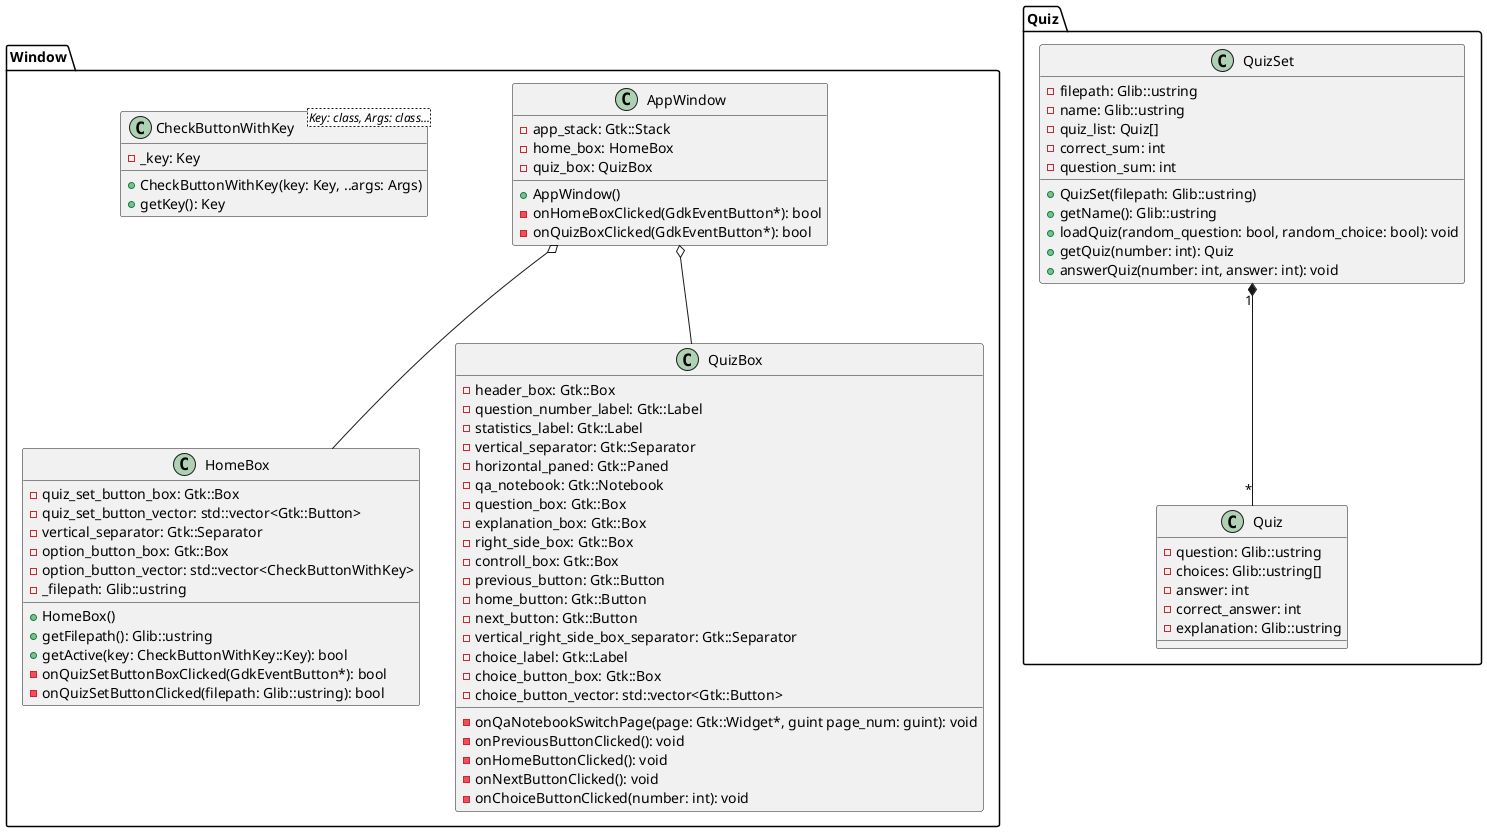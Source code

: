 @startuml class_diagram

package "Window" {
    class AppWindow {
        - app_stack: Gtk::Stack
        - home_box: HomeBox
        - quiz_box: QuizBox

        + AppWindow()
        - onHomeBoxClicked(GdkEventButton*): bool
        - onQuizBoxClicked(GdkEventButton*): bool
    }

    class HomeBox {
        - quiz_set_button_box: Gtk::Box
        - quiz_set_button_vector: std::vector<Gtk::Button>
        - vertical_separator: Gtk::Separator
        - option_button_box: Gtk::Box
        - option_button_vector: std::vector<CheckButtonWithKey>
        - _filepath: Glib::ustring

        + HomeBox()
        + getFilepath(): Glib::ustring
        + getActive(key: CheckButtonWithKey::Key): bool
        - onQuizSetButtonBoxClicked(GdkEventButton*): bool
        - onQuizSetButtonClicked(filepath: Glib::ustring): bool
    }

    class QuizBox {
        - header_box: Gtk::Box
        - question_number_label: Gtk::Label
        - statistics_label: Gtk::Label
        - vertical_separator: Gtk::Separator
        - horizontal_paned: Gtk::Paned
        - qa_notebook: Gtk::Notebook
        - question_box: Gtk::Box
        - explanation_box: Gtk::Box
        - right_side_box: Gtk::Box
        - controll_box: Gtk::Box
        - previous_button: Gtk::Button
        - home_button: Gtk::Button
        - next_button: Gtk::Button
        - vertical_right_side_box_separator: Gtk::Separator
        - choice_label: Gtk::Label
        - choice_button_box: Gtk::Box
        - choice_button_vector: std::vector<Gtk::Button>

        - onQaNotebookSwitchPage(page: Gtk::Widget*, guint page_num: guint): void
        - onPreviousButtonClicked(): void
        - onHomeButtonClicked(): void
        - onNextButtonClicked(): void
        - onChoiceButtonClicked(number: int): void
    }

    class CheckButtonWithKey<Key: class, Args: class...> {
        - _key: Key
        + CheckButtonWithKey(key: Key, ..args: Args)
        + getKey(): Key
    }

    AppWindow o-- HomeBox
    AppWindow o-- QuizBox
}

package "Quiz" {
    class QuizSet {
        - filepath: Glib::ustring
        - name: Glib::ustring
        - quiz_list: Quiz[]
        - correct_sum: int
        - question_sum: int

        + QuizSet(filepath: Glib::ustring)
        + getName(): Glib::ustring
        + loadQuiz(random_question: bool, random_choice: bool): void
        + getQuiz(number: int): Quiz
        + answerQuiz(number: int, answer: int): void
    }

    class Quiz {
        - question: Glib::ustring
        - choices: Glib::ustring[]
        - answer: int
        - correct_answer: int
        - explanation: Glib::ustring
    }

    QuizSet "1" *-- "*" Quiz
}

@enduml
